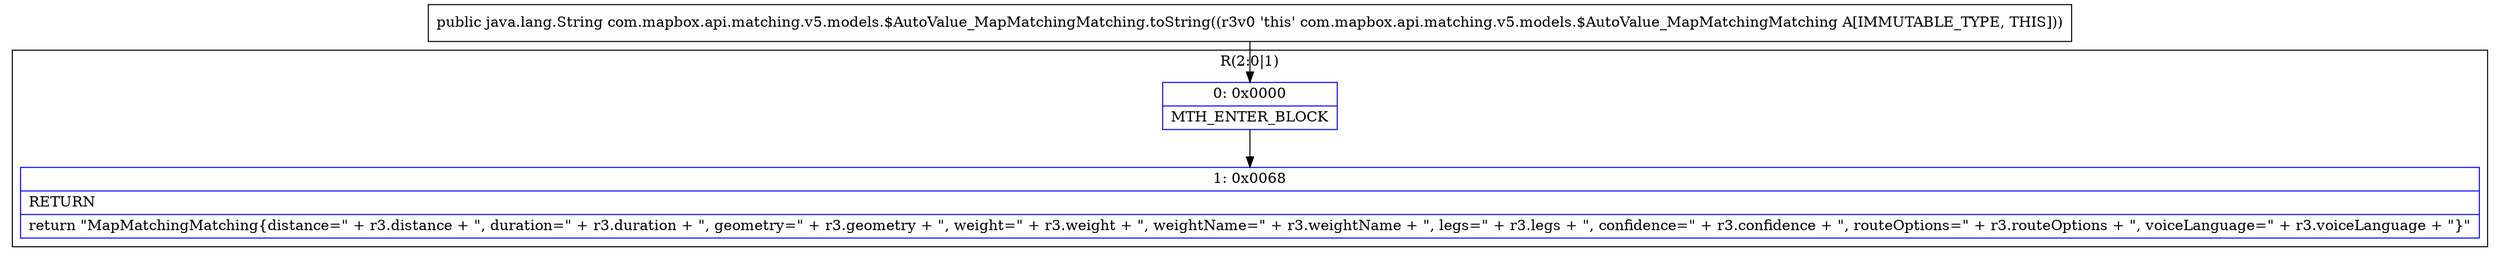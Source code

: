 digraph "CFG forcom.mapbox.api.matching.v5.models.$AutoValue_MapMatchingMatching.toString()Ljava\/lang\/String;" {
subgraph cluster_Region_1597352646 {
label = "R(2:0|1)";
node [shape=record,color=blue];
Node_0 [shape=record,label="{0\:\ 0x0000|MTH_ENTER_BLOCK\l}"];
Node_1 [shape=record,label="{1\:\ 0x0068|RETURN\l|return \"MapMatchingMatching\{distance=\" + r3.distance + \", duration=\" + r3.duration + \", geometry=\" + r3.geometry + \", weight=\" + r3.weight + \", weightName=\" + r3.weightName + \", legs=\" + r3.legs + \", confidence=\" + r3.confidence + \", routeOptions=\" + r3.routeOptions + \", voiceLanguage=\" + r3.voiceLanguage + \"\}\"\l}"];
}
MethodNode[shape=record,label="{public java.lang.String com.mapbox.api.matching.v5.models.$AutoValue_MapMatchingMatching.toString((r3v0 'this' com.mapbox.api.matching.v5.models.$AutoValue_MapMatchingMatching A[IMMUTABLE_TYPE, THIS])) }"];
MethodNode -> Node_0;
Node_0 -> Node_1;
}

